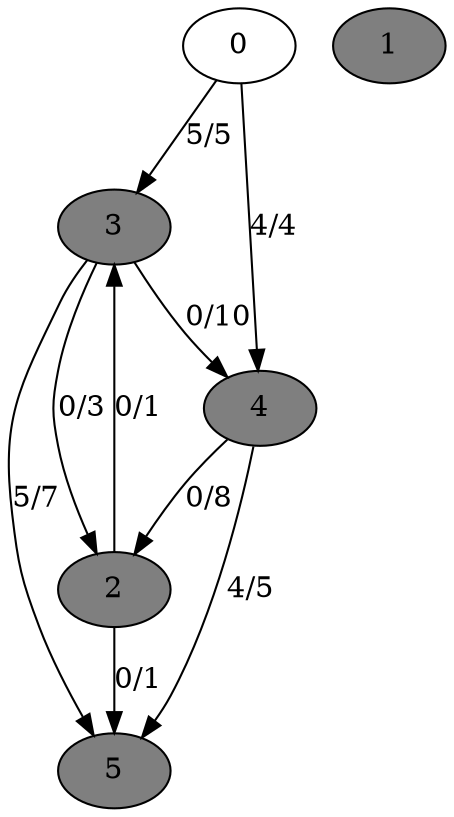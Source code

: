 digraph G {
	0[style=filled fillcolor=grey100];
	0->3[label ="5/5"] ;
	0->4[label ="4/4"] ;
	1[style=filled fillcolor=grey50];
	2[style=filled fillcolor=grey50];
	2->3[label ="0/1"] ;
	2->5[label ="0/1"] ;
	3[style=filled fillcolor=grey50];
	3->2[label ="0/3"] ;
	3->4[label ="0/10"] ;
	3->5[label ="5/7"] ;
	4[style=filled fillcolor=grey50];
	4->2[label ="0/8"] ;
	4->5[label ="4/5"] ;
	5[style=filled fillcolor=grey50];
}
